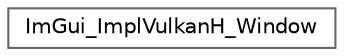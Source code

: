 digraph "Graphical Class Hierarchy"
{
 // LATEX_PDF_SIZE
  bgcolor="transparent";
  edge [fontname=Helvetica,fontsize=10,labelfontname=Helvetica,labelfontsize=10];
  node [fontname=Helvetica,fontsize=10,shape=box,height=0.2,width=0.4];
  rankdir="LR";
  Node0 [id="Node000000",label="ImGui_ImplVulkanH_Window",height=0.2,width=0.4,color="grey40", fillcolor="white", style="filled",URL="$de/d27/struct_im_gui___impl_vulkan_h___window.html",tooltip=" "];
}
